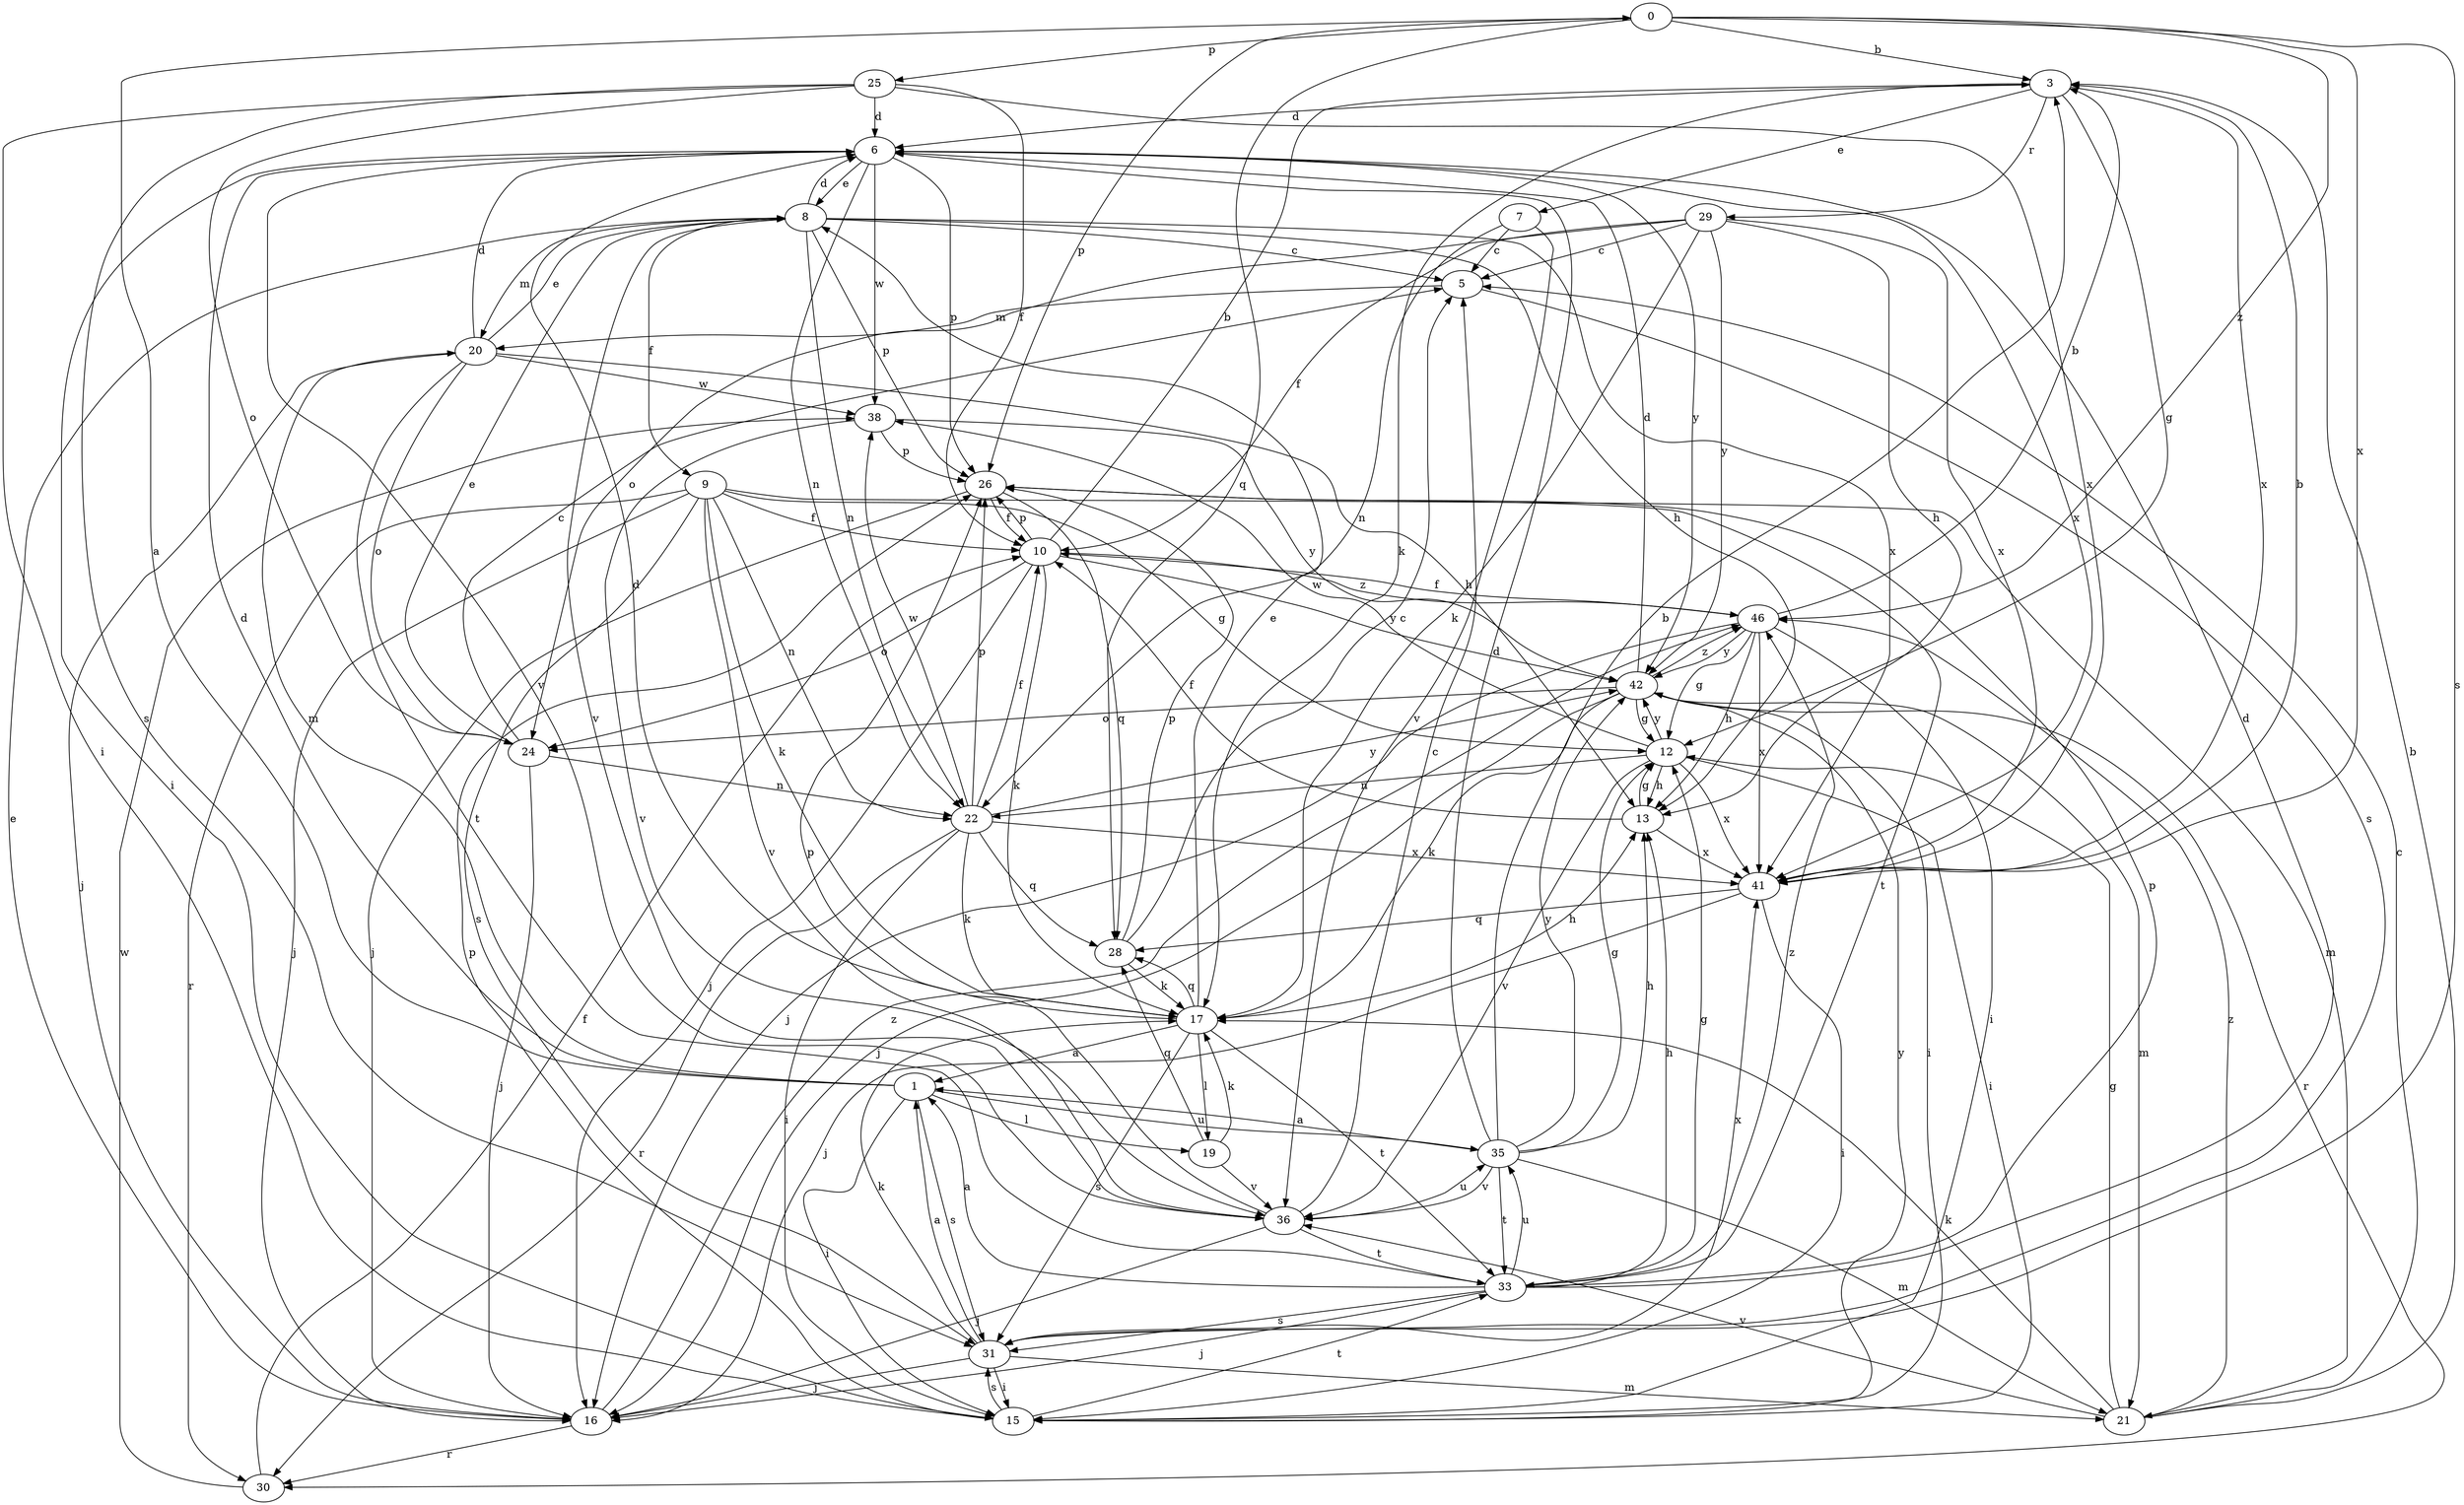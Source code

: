 strict digraph  {
0;
1;
3;
5;
6;
7;
8;
9;
10;
12;
13;
15;
16;
17;
19;
20;
21;
22;
24;
25;
26;
28;
29;
30;
31;
33;
35;
36;
38;
41;
42;
46;
0 -> 3  [label=b];
0 -> 25  [label=p];
0 -> 26  [label=p];
0 -> 28  [label=q];
0 -> 31  [label=s];
0 -> 41  [label=x];
0 -> 46  [label=z];
1 -> 0  [label=a];
1 -> 6  [label=d];
1 -> 15  [label=i];
1 -> 19  [label=l];
1 -> 20  [label=m];
1 -> 31  [label=s];
1 -> 35  [label=u];
3 -> 6  [label=d];
3 -> 7  [label=e];
3 -> 12  [label=g];
3 -> 17  [label=k];
3 -> 29  [label=r];
3 -> 41  [label=x];
5 -> 20  [label=m];
5 -> 31  [label=s];
6 -> 8  [label=e];
6 -> 15  [label=i];
6 -> 22  [label=n];
6 -> 26  [label=p];
6 -> 36  [label=v];
6 -> 38  [label=w];
6 -> 41  [label=x];
6 -> 42  [label=y];
7 -> 5  [label=c];
7 -> 22  [label=n];
7 -> 36  [label=v];
8 -> 5  [label=c];
8 -> 6  [label=d];
8 -> 9  [label=f];
8 -> 13  [label=h];
8 -> 20  [label=m];
8 -> 22  [label=n];
8 -> 26  [label=p];
8 -> 36  [label=v];
8 -> 41  [label=x];
9 -> 10  [label=f];
9 -> 12  [label=g];
9 -> 16  [label=j];
9 -> 17  [label=k];
9 -> 21  [label=m];
9 -> 22  [label=n];
9 -> 30  [label=r];
9 -> 31  [label=s];
9 -> 36  [label=v];
10 -> 3  [label=b];
10 -> 16  [label=j];
10 -> 17  [label=k];
10 -> 24  [label=o];
10 -> 26  [label=p];
10 -> 42  [label=y];
10 -> 46  [label=z];
12 -> 13  [label=h];
12 -> 15  [label=i];
12 -> 22  [label=n];
12 -> 36  [label=v];
12 -> 38  [label=w];
12 -> 41  [label=x];
12 -> 42  [label=y];
13 -> 10  [label=f];
13 -> 12  [label=g];
13 -> 41  [label=x];
15 -> 26  [label=p];
15 -> 31  [label=s];
15 -> 33  [label=t];
15 -> 42  [label=y];
16 -> 8  [label=e];
16 -> 30  [label=r];
16 -> 46  [label=z];
17 -> 1  [label=a];
17 -> 6  [label=d];
17 -> 8  [label=e];
17 -> 13  [label=h];
17 -> 19  [label=l];
17 -> 28  [label=q];
17 -> 31  [label=s];
17 -> 33  [label=t];
19 -> 17  [label=k];
19 -> 28  [label=q];
19 -> 36  [label=v];
20 -> 6  [label=d];
20 -> 8  [label=e];
20 -> 13  [label=h];
20 -> 16  [label=j];
20 -> 24  [label=o];
20 -> 33  [label=t];
20 -> 38  [label=w];
21 -> 3  [label=b];
21 -> 5  [label=c];
21 -> 12  [label=g];
21 -> 17  [label=k];
21 -> 36  [label=v];
21 -> 46  [label=z];
22 -> 10  [label=f];
22 -> 15  [label=i];
22 -> 17  [label=k];
22 -> 26  [label=p];
22 -> 28  [label=q];
22 -> 30  [label=r];
22 -> 38  [label=w];
22 -> 41  [label=x];
22 -> 42  [label=y];
24 -> 5  [label=c];
24 -> 8  [label=e];
24 -> 16  [label=j];
24 -> 22  [label=n];
25 -> 6  [label=d];
25 -> 10  [label=f];
25 -> 15  [label=i];
25 -> 24  [label=o];
25 -> 31  [label=s];
25 -> 41  [label=x];
26 -> 10  [label=f];
26 -> 16  [label=j];
26 -> 28  [label=q];
26 -> 33  [label=t];
28 -> 5  [label=c];
28 -> 17  [label=k];
28 -> 26  [label=p];
29 -> 5  [label=c];
29 -> 10  [label=f];
29 -> 13  [label=h];
29 -> 17  [label=k];
29 -> 24  [label=o];
29 -> 41  [label=x];
29 -> 42  [label=y];
30 -> 10  [label=f];
30 -> 38  [label=w];
31 -> 1  [label=a];
31 -> 15  [label=i];
31 -> 16  [label=j];
31 -> 17  [label=k];
31 -> 21  [label=m];
31 -> 41  [label=x];
33 -> 1  [label=a];
33 -> 6  [label=d];
33 -> 12  [label=g];
33 -> 13  [label=h];
33 -> 16  [label=j];
33 -> 26  [label=p];
33 -> 31  [label=s];
33 -> 35  [label=u];
33 -> 46  [label=z];
35 -> 1  [label=a];
35 -> 3  [label=b];
35 -> 6  [label=d];
35 -> 12  [label=g];
35 -> 13  [label=h];
35 -> 21  [label=m];
35 -> 33  [label=t];
35 -> 36  [label=v];
35 -> 42  [label=y];
36 -> 5  [label=c];
36 -> 16  [label=j];
36 -> 26  [label=p];
36 -> 33  [label=t];
36 -> 35  [label=u];
38 -> 26  [label=p];
38 -> 36  [label=v];
38 -> 42  [label=y];
41 -> 3  [label=b];
41 -> 15  [label=i];
41 -> 16  [label=j];
41 -> 28  [label=q];
42 -> 6  [label=d];
42 -> 12  [label=g];
42 -> 15  [label=i];
42 -> 16  [label=j];
42 -> 17  [label=k];
42 -> 21  [label=m];
42 -> 24  [label=o];
42 -> 30  [label=r];
42 -> 46  [label=z];
46 -> 3  [label=b];
46 -> 10  [label=f];
46 -> 12  [label=g];
46 -> 13  [label=h];
46 -> 15  [label=i];
46 -> 16  [label=j];
46 -> 41  [label=x];
46 -> 42  [label=y];
}
